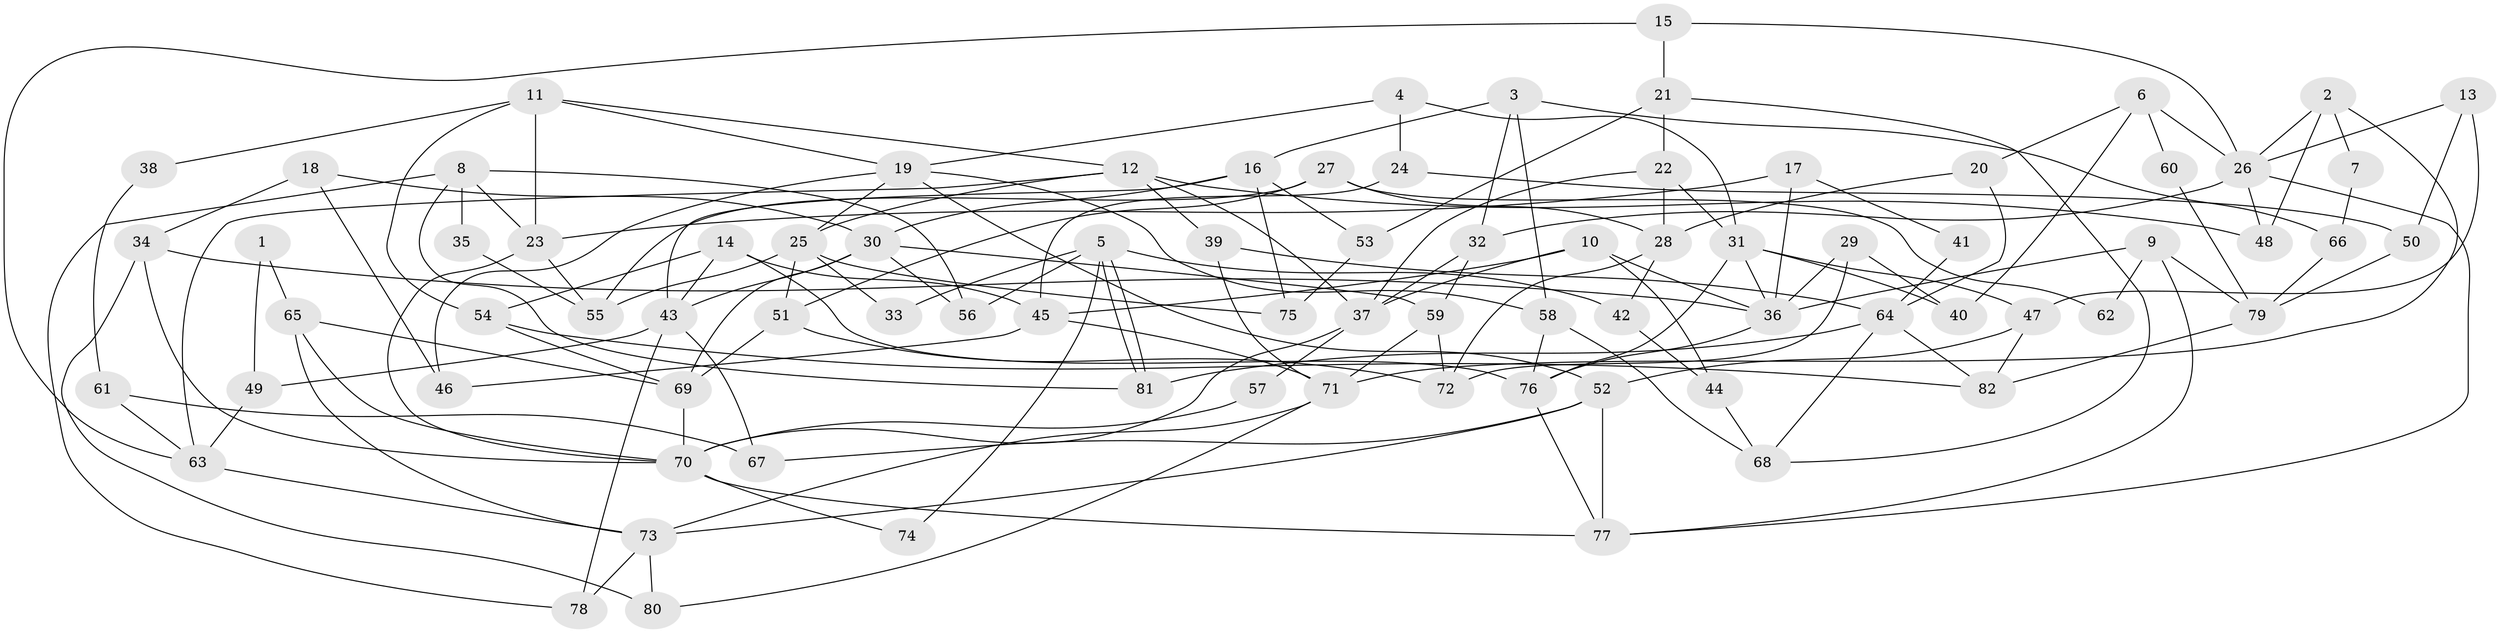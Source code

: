// Generated by graph-tools (version 1.1) at 2025/36/03/09/25 02:36:24]
// undirected, 82 vertices, 164 edges
graph export_dot {
graph [start="1"]
  node [color=gray90,style=filled];
  1;
  2;
  3;
  4;
  5;
  6;
  7;
  8;
  9;
  10;
  11;
  12;
  13;
  14;
  15;
  16;
  17;
  18;
  19;
  20;
  21;
  22;
  23;
  24;
  25;
  26;
  27;
  28;
  29;
  30;
  31;
  32;
  33;
  34;
  35;
  36;
  37;
  38;
  39;
  40;
  41;
  42;
  43;
  44;
  45;
  46;
  47;
  48;
  49;
  50;
  51;
  52;
  53;
  54;
  55;
  56;
  57;
  58;
  59;
  60;
  61;
  62;
  63;
  64;
  65;
  66;
  67;
  68;
  69;
  70;
  71;
  72;
  73;
  74;
  75;
  76;
  77;
  78;
  79;
  80;
  81;
  82;
  1 -- 49;
  1 -- 65;
  2 -- 48;
  2 -- 71;
  2 -- 7;
  2 -- 26;
  3 -- 32;
  3 -- 16;
  3 -- 58;
  3 -- 66;
  4 -- 31;
  4 -- 19;
  4 -- 24;
  5 -- 56;
  5 -- 81;
  5 -- 81;
  5 -- 33;
  5 -- 42;
  5 -- 74;
  6 -- 26;
  6 -- 20;
  6 -- 40;
  6 -- 60;
  7 -- 66;
  8 -- 23;
  8 -- 81;
  8 -- 35;
  8 -- 56;
  8 -- 78;
  9 -- 79;
  9 -- 36;
  9 -- 62;
  9 -- 77;
  10 -- 37;
  10 -- 36;
  10 -- 44;
  10 -- 45;
  11 -- 12;
  11 -- 54;
  11 -- 19;
  11 -- 23;
  11 -- 38;
  12 -- 25;
  12 -- 39;
  12 -- 37;
  12 -- 48;
  12 -- 63;
  13 -- 47;
  13 -- 26;
  13 -- 50;
  14 -- 43;
  14 -- 76;
  14 -- 45;
  14 -- 54;
  15 -- 63;
  15 -- 26;
  15 -- 21;
  16 -- 43;
  16 -- 53;
  16 -- 30;
  16 -- 75;
  17 -- 23;
  17 -- 36;
  17 -- 41;
  18 -- 34;
  18 -- 46;
  18 -- 30;
  19 -- 58;
  19 -- 25;
  19 -- 46;
  19 -- 52;
  20 -- 64;
  20 -- 28;
  21 -- 68;
  21 -- 22;
  21 -- 53;
  22 -- 31;
  22 -- 28;
  22 -- 37;
  23 -- 70;
  23 -- 55;
  24 -- 45;
  24 -- 50;
  25 -- 51;
  25 -- 33;
  25 -- 55;
  25 -- 75;
  26 -- 77;
  26 -- 32;
  26 -- 48;
  27 -- 28;
  27 -- 55;
  27 -- 51;
  27 -- 62;
  28 -- 72;
  28 -- 42;
  29 -- 36;
  29 -- 72;
  29 -- 40;
  30 -- 43;
  30 -- 56;
  30 -- 59;
  30 -- 69;
  31 -- 40;
  31 -- 36;
  31 -- 47;
  31 -- 76;
  32 -- 37;
  32 -- 59;
  34 -- 80;
  34 -- 70;
  34 -- 36;
  35 -- 55;
  36 -- 76;
  37 -- 57;
  37 -- 70;
  38 -- 61;
  39 -- 64;
  39 -- 71;
  41 -- 64;
  42 -- 44;
  43 -- 78;
  43 -- 49;
  43 -- 67;
  44 -- 68;
  45 -- 46;
  45 -- 71;
  47 -- 52;
  47 -- 82;
  49 -- 63;
  50 -- 79;
  51 -- 69;
  51 -- 72;
  52 -- 77;
  52 -- 67;
  52 -- 73;
  53 -- 75;
  54 -- 69;
  54 -- 82;
  57 -- 70;
  58 -- 76;
  58 -- 68;
  59 -- 71;
  59 -- 72;
  60 -- 79;
  61 -- 67;
  61 -- 63;
  63 -- 73;
  64 -- 82;
  64 -- 68;
  64 -- 81;
  65 -- 73;
  65 -- 69;
  65 -- 70;
  66 -- 79;
  69 -- 70;
  70 -- 74;
  70 -- 77;
  71 -- 73;
  71 -- 80;
  73 -- 78;
  73 -- 80;
  76 -- 77;
  79 -- 82;
}
